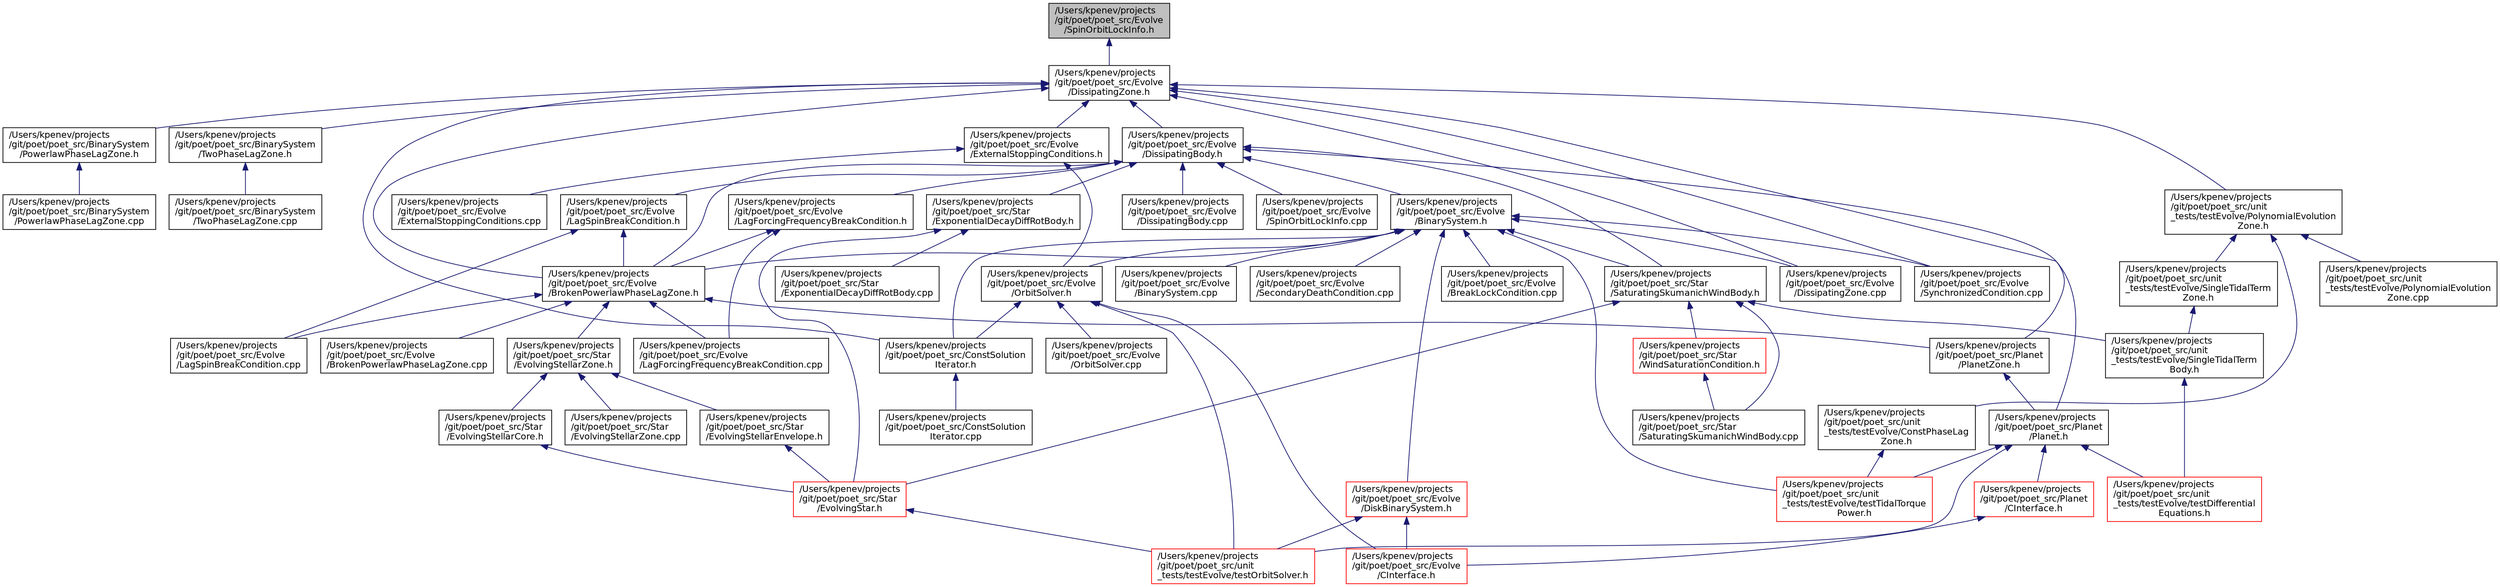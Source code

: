 digraph "/Users/kpenev/projects/git/poet/poet_src/Evolve/SpinOrbitLockInfo.h"
{
 // INTERACTIVE_SVG=YES
  edge [fontname="Helvetica",fontsize="12",labelfontname="Helvetica",labelfontsize="12"];
  node [fontname="Helvetica",fontsize="12",shape=record];
  Node3 [label="/Users/kpenev/projects\l/git/poet/poet_src/Evolve\l/SpinOrbitLockInfo.h",height=0.2,width=0.4,color="black", fillcolor="grey75", style="filled", fontcolor="black"];
  Node3 -> Node4 [dir="back",color="midnightblue",fontsize="12",style="solid",fontname="Helvetica"];
  Node4 [label="/Users/kpenev/projects\l/git/poet/poet_src/Evolve\l/DissipatingZone.h",height=0.2,width=0.4,color="black", fillcolor="white", style="filled",URL="$DissipatingZone_8h.html",tooltip="Declares a class representing one zone of a body dissipative to tidal distortions. "];
  Node4 -> Node5 [dir="back",color="midnightblue",fontsize="12",style="solid",fontname="Helvetica"];
  Node5 [label="/Users/kpenev/projects\l/git/poet/poet_src/BinarySystem\l/PowerlawPhaseLagZone.h",height=0.2,width=0.4,color="black", fillcolor="white", style="filled",URL="$PowerlawPhaseLagZone_8h.html",tooltip="Declares the class that provides the phase lag function to DissipatingZone objects. "];
  Node5 -> Node6 [dir="back",color="midnightblue",fontsize="12",style="solid",fontname="Helvetica"];
  Node6 [label="/Users/kpenev/projects\l/git/poet/poet_src/BinarySystem\l/PowerlawPhaseLagZone.cpp",height=0.2,width=0.4,color="black", fillcolor="white", style="filled",URL="$PowerlawPhaseLagZone_8cpp_source.html"];
  Node4 -> Node7 [dir="back",color="midnightblue",fontsize="12",style="solid",fontname="Helvetica"];
  Node7 [label="/Users/kpenev/projects\l/git/poet/poet_src/BinarySystem\l/TwoPhaseLagZone.h",height=0.2,width=0.4,color="black", fillcolor="white", style="filled",URL="$TwoPhaseLagZone_8h.html",tooltip="Declares the class that provides the phase lag function to DissipatingZone objects. "];
  Node7 -> Node8 [dir="back",color="midnightblue",fontsize="12",style="solid",fontname="Helvetica"];
  Node8 [label="/Users/kpenev/projects\l/git/poet/poet_src/BinarySystem\l/TwoPhaseLagZone.cpp",height=0.2,width=0.4,color="black", fillcolor="white", style="filled",URL="$TwoPhaseLagZone_8cpp_source.html"];
  Node4 -> Node9 [dir="back",color="midnightblue",fontsize="12",style="solid",fontname="Helvetica"];
  Node9 [label="/Users/kpenev/projects\l/git/poet/poet_src/ConstSolution\lIterator.h",height=0.2,width=0.4,color="black", fillcolor="white", style="filled",URL="$ConstSolutionIterator_8h.html",tooltip="Defines the SolutionIterator class. "];
  Node9 -> Node10 [dir="back",color="midnightblue",fontsize="12",style="solid",fontname="Helvetica"];
  Node10 [label="/Users/kpenev/projects\l/git/poet/poet_src/ConstSolution\lIterator.cpp",height=0.2,width=0.4,color="black", fillcolor="white", style="filled",URL="$ConstSolutionIterator_8cpp_source.html"];
  Node4 -> Node11 [dir="back",color="midnightblue",fontsize="12",style="solid",fontname="Helvetica"];
  Node11 [label="/Users/kpenev/projects\l/git/poet/poet_src/Evolve\l/DissipatingBody.h",height=0.2,width=0.4,color="black", fillcolor="white", style="filled",URL="$DissipatingBody_8h.html",tooltip="Declares the DissipatingBody class. "];
  Node11 -> Node12 [dir="back",color="midnightblue",fontsize="12",style="solid",fontname="Helvetica"];
  Node12 [label="/Users/kpenev/projects\l/git/poet/poet_src/Evolve\l/BinarySystem.h",height=0.2,width=0.4,color="black", fillcolor="white", style="filled",URL="$BinarySystem_8h.html",tooltip="Defines the BinarySystem class. "];
  Node12 -> Node9 [dir="back",color="midnightblue",fontsize="12",style="solid",fontname="Helvetica"];
  Node12 -> Node13 [dir="back",color="midnightblue",fontsize="12",style="solid",fontname="Helvetica"];
  Node13 [label="/Users/kpenev/projects\l/git/poet/poet_src/Evolve\l/BinarySystem.cpp",height=0.2,width=0.4,color="black", fillcolor="white", style="filled",URL="$BinarySystem_8cpp.html",tooltip="The definition of some of the methods of the StellarSystem class. "];
  Node12 -> Node14 [dir="back",color="midnightblue",fontsize="12",style="solid",fontname="Helvetica"];
  Node14 [label="/Users/kpenev/projects\l/git/poet/poet_src/Evolve\l/BreakLockCondition.cpp",height=0.2,width=0.4,color="black", fillcolor="white", style="filled",URL="$BreakLockCondition_8cpp_source.html"];
  Node12 -> Node15 [dir="back",color="midnightblue",fontsize="12",style="solid",fontname="Helvetica"];
  Node15 [label="/Users/kpenev/projects\l/git/poet/poet_src/Evolve\l/BrokenPowerlawPhaseLagZone.h",height=0.2,width=0.4,color="black", fillcolor="white", style="filled",URL="$BrokenPowerlawPhaseLagZone_8h.html",tooltip="Declares the class that provides the phase lag function to DissipatingZone objects. "];
  Node15 -> Node16 [dir="back",color="midnightblue",fontsize="12",style="solid",fontname="Helvetica"];
  Node16 [label="/Users/kpenev/projects\l/git/poet/poet_src/Evolve\l/BrokenPowerlawPhaseLagZone.cpp",height=0.2,width=0.4,color="black", fillcolor="white", style="filled",URL="$BrokenPowerlawPhaseLagZone_8cpp_source.html"];
  Node15 -> Node17 [dir="back",color="midnightblue",fontsize="12",style="solid",fontname="Helvetica"];
  Node17 [label="/Users/kpenev/projects\l/git/poet/poet_src/Star\l/EvolvingStellarZone.h",height=0.2,width=0.4,color="black", fillcolor="white", style="filled",URL="$EvolvingStellarZone_8h.html",tooltip="Declares a base class for all stellar zones. "];
  Node17 -> Node18 [dir="back",color="midnightblue",fontsize="12",style="solid",fontname="Helvetica"];
  Node18 [label="/Users/kpenev/projects\l/git/poet/poet_src/Star\l/EvolvingStellarCore.h",height=0.2,width=0.4,color="black", fillcolor="white", style="filled",URL="$EvolvingStellarCore_8h.html",tooltip="Declaration of the class representing stellar cores. "];
  Node18 -> Node19 [dir="back",color="midnightblue",fontsize="12",style="solid",fontname="Helvetica"];
  Node19 [label="/Users/kpenev/projects\l/git/poet/poet_src/Star\l/EvolvingStar.h",height=0.2,width=0.4,color="red", fillcolor="white", style="filled",URL="$EvolvingStar_8h.html",tooltip="Declares the class for stars that user pre-tabulated stellar evolution tracks. "];
  Node19 -> Node30 [dir="back",color="midnightblue",fontsize="12",style="solid",fontname="Helvetica"];
  Node30 [label="/Users/kpenev/projects\l/git/poet/poet_src/unit\l_tests/testEvolve/testOrbitSolver.h",height=0.2,width=0.4,color="red", fillcolor="white", style="filled",URL="$testOrbitSolver_8h.html",tooltip="Declares the test suite that exercises the OrbitSolver class and some other clasess necessary to acco..."];
  Node17 -> Node32 [dir="back",color="midnightblue",fontsize="12",style="solid",fontname="Helvetica"];
  Node32 [label="/Users/kpenev/projects\l/git/poet/poet_src/Star\l/EvolvingStellarEnvelope.h",height=0.2,width=0.4,color="black", fillcolor="white", style="filled",URL="$EvolvingStellarEnvelope_8h.html",tooltip="Declares a class representing convective zones in low mass evolving stars or the whole star for high ..."];
  Node32 -> Node19 [dir="back",color="midnightblue",fontsize="12",style="solid",fontname="Helvetica"];
  Node17 -> Node33 [dir="back",color="midnightblue",fontsize="12",style="solid",fontname="Helvetica"];
  Node33 [label="/Users/kpenev/projects\l/git/poet/poet_src/Star\l/EvolvingStellarZone.cpp",height=0.2,width=0.4,color="black", fillcolor="white", style="filled",URL="$EvolvingStellarZone_8cpp.html",tooltip="Definitions of some of the methods of EvolvingStellarZone. "];
  Node15 -> Node34 [dir="back",color="midnightblue",fontsize="12",style="solid",fontname="Helvetica"];
  Node34 [label="/Users/kpenev/projects\l/git/poet/poet_src/Planet\l/PlanetZone.h",height=0.2,width=0.4,color="black", fillcolor="white", style="filled",URL="$PlanetZone_8h.html",tooltip="Declares a class for the single zone of LockedPlanet objects. "];
  Node34 -> Node35 [dir="back",color="midnightblue",fontsize="12",style="solid",fontname="Helvetica"];
  Node35 [label="/Users/kpenev/projects\l/git/poet/poet_src/Planet\l/Planet.h",height=0.2,width=0.4,color="black", fillcolor="white", style="filled",URL="$Planet_8h.html",tooltip="Declares a class for planets that are always locked to the orbit. "];
  Node35 -> Node36 [dir="back",color="midnightblue",fontsize="12",style="solid",fontname="Helvetica"];
  Node36 [label="/Users/kpenev/projects\l/git/poet/poet_src/Planet\l/CInterface.h",height=0.2,width=0.4,color="red", fillcolor="white", style="filled",URL="$Planet_2CInterface_8h.html",tooltip="Declare C-style functions for working with LockedPlanet instances. "];
  Node36 -> Node21 [dir="back",color="midnightblue",fontsize="12",style="solid",fontname="Helvetica"];
  Node21 [label="/Users/kpenev/projects\l/git/poet/poet_src/Evolve\l/CInterface.h",height=0.2,width=0.4,color="red", fillcolor="white", style="filled",URL="$Evolve_2CInterface_8h.html",tooltip="Declare C-style functions for accessing the functionality of the Evolve library. "];
  Node35 -> Node27 [dir="back",color="midnightblue",fontsize="12",style="solid",fontname="Helvetica"];
  Node27 [label="/Users/kpenev/projects\l/git/poet/poet_src/unit\l_tests/testEvolve/testDifferential\lEquations.h",height=0.2,width=0.4,color="red", fillcolor="white", style="filled",URL="$testDifferentialEquations_8h.html",tooltip="Unit tests that check the differential equations for eccentricity and semimajor against analytic expr..."];
  Node35 -> Node30 [dir="back",color="midnightblue",fontsize="12",style="solid",fontname="Helvetica"];
  Node35 -> Node37 [dir="back",color="midnightblue",fontsize="12",style="solid",fontname="Helvetica"];
  Node37 [label="/Users/kpenev/projects\l/git/poet/poet_src/unit\l_tests/testEvolve/testTidalTorque\lPower.h",height=0.2,width=0.4,color="red", fillcolor="white", style="filled",URL="$testTidalTorquePower_8h.html",tooltip="Declare a unit tests class that check the calculations of tidal torque and power. ..."];
  Node15 -> Node39 [dir="back",color="midnightblue",fontsize="12",style="solid",fontname="Helvetica"];
  Node39 [label="/Users/kpenev/projects\l/git/poet/poet_src/Evolve\l/LagForcingFrequencyBreakCondition.cpp",height=0.2,width=0.4,color="black", fillcolor="white", style="filled",URL="$LagForcingFrequencyBreakCondition_8cpp.html",tooltip="Definitions of some of the methods of the LagForcingFrequencyBreakCondition class. "];
  Node15 -> Node40 [dir="back",color="midnightblue",fontsize="12",style="solid",fontname="Helvetica"];
  Node40 [label="/Users/kpenev/projects\l/git/poet/poet_src/Evolve\l/LagSpinBreakCondition.cpp",height=0.2,width=0.4,color="black", fillcolor="white", style="filled",URL="$LagSpinBreakCondition_8cpp_source.html"];
  Node12 -> Node41 [dir="back",color="midnightblue",fontsize="12",style="solid",fontname="Helvetica"];
  Node41 [label="/Users/kpenev/projects\l/git/poet/poet_src/Evolve\l/DiskBinarySystem.h",height=0.2,width=0.4,color="red", fillcolor="white", style="filled",URL="$DiskBinarySystem_8h.html",tooltip="Declares a class of binary systems which start with a disk-locked star which is then released and at ..."];
  Node41 -> Node21 [dir="back",color="midnightblue",fontsize="12",style="solid",fontname="Helvetica"];
  Node41 -> Node30 [dir="back",color="midnightblue",fontsize="12",style="solid",fontname="Helvetica"];
  Node12 -> Node43 [dir="back",color="midnightblue",fontsize="12",style="solid",fontname="Helvetica"];
  Node43 [label="/Users/kpenev/projects\l/git/poet/poet_src/Evolve\l/OrbitSolver.h",height=0.2,width=0.4,color="black", fillcolor="white", style="filled",URL="$OrbitSolver_8h.html",tooltip="Defines the OrbitSolver class, the various stopping conditions and a number of other classes used whi..."];
  Node43 -> Node9 [dir="back",color="midnightblue",fontsize="12",style="solid",fontname="Helvetica"];
  Node43 -> Node21 [dir="back",color="midnightblue",fontsize="12",style="solid",fontname="Helvetica"];
  Node43 -> Node44 [dir="back",color="midnightblue",fontsize="12",style="solid",fontname="Helvetica"];
  Node44 [label="/Users/kpenev/projects\l/git/poet/poet_src/Evolve\l/OrbitSolver.cpp",height=0.2,width=0.4,color="black", fillcolor="white", style="filled",URL="$OrbitSolver_8cpp.html",tooltip="Implements some of the members of the OrbitSolver class, the various stopping conditions and a number..."];
  Node43 -> Node30 [dir="back",color="midnightblue",fontsize="12",style="solid",fontname="Helvetica"];
  Node12 -> Node45 [dir="back",color="midnightblue",fontsize="12",style="solid",fontname="Helvetica"];
  Node45 [label="/Users/kpenev/projects\l/git/poet/poet_src/Star\l/SaturatingSkumanichWindBody.h",height=0.2,width=0.4,color="black", fillcolor="white", style="filled",URL="$SaturatingSkumanichWindBody_8h.html",tooltip="Decrales a body subject to angular momentum loss . "];
  Node45 -> Node19 [dir="back",color="midnightblue",fontsize="12",style="solid",fontname="Helvetica"];
  Node45 -> Node46 [dir="back",color="midnightblue",fontsize="12",style="solid",fontname="Helvetica"];
  Node46 [label="/Users/kpenev/projects\l/git/poet/poet_src/Star\l/SaturatingSkumanichWindBody.cpp",height=0.2,width=0.4,color="black", fillcolor="white", style="filled",URL="$SaturatingSkumanichWindBody_8cpp.html",tooltip="Definitions of some of the methods of StaturatingSkumanichWindBody. "];
  Node45 -> Node47 [dir="back",color="midnightblue",fontsize="12",style="solid",fontname="Helvetica"];
  Node47 [label="/Users/kpenev/projects\l/git/poet/poet_src/Star\l/WindSaturationCondition.h",height=0.2,width=0.4,color="red", fillcolor="white", style="filled",URL="$WindSaturationCondition_8h.html",tooltip="Declaration of a stopping condition monitoring for the surface spin of a star crossing the wind satur..."];
  Node47 -> Node46 [dir="back",color="midnightblue",fontsize="12",style="solid",fontname="Helvetica"];
  Node45 -> Node49 [dir="back",color="midnightblue",fontsize="12",style="solid",fontname="Helvetica"];
  Node49 [label="/Users/kpenev/projects\l/git/poet/poet_src/unit\l_tests/testEvolve/SingleTidalTerm\lBody.h",height=0.2,width=0.4,color="black", fillcolor="white", style="filled",URL="$SingleTidalTermBody_8h.html",tooltip="Declare a dissipative body class with a single SingleTidalTermZone. "];
  Node49 -> Node27 [dir="back",color="midnightblue",fontsize="12",style="solid",fontname="Helvetica"];
  Node12 -> Node50 [dir="back",color="midnightblue",fontsize="12",style="solid",fontname="Helvetica"];
  Node50 [label="/Users/kpenev/projects\l/git/poet/poet_src/Evolve\l/DissipatingZone.cpp",height=0.2,width=0.4,color="black", fillcolor="white", style="filled",URL="$DissipatingZone_8cpp_source.html"];
  Node12 -> Node51 [dir="back",color="midnightblue",fontsize="12",style="solid",fontname="Helvetica"];
  Node51 [label="/Users/kpenev/projects\l/git/poet/poet_src/Evolve\l/SecondaryDeathCondition.cpp",height=0.2,width=0.4,color="black", fillcolor="white", style="filled",URL="$SecondaryDeathCondition_8cpp_source.html"];
  Node12 -> Node52 [dir="back",color="midnightblue",fontsize="12",style="solid",fontname="Helvetica"];
  Node52 [label="/Users/kpenev/projects\l/git/poet/poet_src/Evolve\l/SynchronizedCondition.cpp",height=0.2,width=0.4,color="black", fillcolor="white", style="filled",URL="$SynchronizedCondition_8cpp_source.html"];
  Node12 -> Node37 [dir="back",color="midnightblue",fontsize="12",style="solid",fontname="Helvetica"];
  Node11 -> Node15 [dir="back",color="midnightblue",fontsize="12",style="solid",fontname="Helvetica"];
  Node11 -> Node53 [dir="back",color="midnightblue",fontsize="12",style="solid",fontname="Helvetica"];
  Node53 [label="/Users/kpenev/projects\l/git/poet/poet_src/Evolve\l/LagForcingFrequencyBreakCondition.h",height=0.2,width=0.4,color="black", fillcolor="white", style="filled",URL="$LagForcingFrequencyBreakCondition_8h.html",tooltip="Declares a stopping condition satisfied when a forcing frequency reaches a critical value..."];
  Node53 -> Node15 [dir="back",color="midnightblue",fontsize="12",style="solid",fontname="Helvetica"];
  Node53 -> Node39 [dir="back",color="midnightblue",fontsize="12",style="solid",fontname="Helvetica"];
  Node11 -> Node54 [dir="back",color="midnightblue",fontsize="12",style="solid",fontname="Helvetica"];
  Node54 [label="/Users/kpenev/projects\l/git/poet/poet_src/Evolve\l/LagSpinBreakCondition.h",height=0.2,width=0.4,color="black", fillcolor="white", style="filled",URL="$LagSpinBreakCondition_8h.html",tooltip="Declares a stopping condition monitoring for critical spin frequencies. "];
  Node54 -> Node15 [dir="back",color="midnightblue",fontsize="12",style="solid",fontname="Helvetica"];
  Node54 -> Node40 [dir="back",color="midnightblue",fontsize="12",style="solid",fontname="Helvetica"];
  Node11 -> Node45 [dir="back",color="midnightblue",fontsize="12",style="solid",fontname="Helvetica"];
  Node11 -> Node55 [dir="back",color="midnightblue",fontsize="12",style="solid",fontname="Helvetica"];
  Node55 [label="/Users/kpenev/projects\l/git/poet/poet_src/Star\l/ExponentialDecayDiffRotBody.h",height=0.2,width=0.4,color="black", fillcolor="white", style="filled",URL="$ExponentialDecayDiffRotBody_8h.html",tooltip="Declares a DissipatingBody with exponentially decaying differential rotation coupling. "];
  Node55 -> Node19 [dir="back",color="midnightblue",fontsize="12",style="solid",fontname="Helvetica"];
  Node55 -> Node56 [dir="back",color="midnightblue",fontsize="12",style="solid",fontname="Helvetica"];
  Node56 [label="/Users/kpenev/projects\l/git/poet/poet_src/Star\l/ExponentialDecayDiffRotBody.cpp",height=0.2,width=0.4,color="black", fillcolor="white", style="filled",URL="$ExponentialDecayDiffRotBody_8cpp.html",tooltip="Definitions of some of the methods of ExponentialDecayDiffRotBody. "];
  Node11 -> Node35 [dir="back",color="midnightblue",fontsize="12",style="solid",fontname="Helvetica"];
  Node11 -> Node57 [dir="back",color="midnightblue",fontsize="12",style="solid",fontname="Helvetica"];
  Node57 [label="/Users/kpenev/projects\l/git/poet/poet_src/Evolve\l/DissipatingBody.cpp",height=0.2,width=0.4,color="black", fillcolor="white", style="filled",URL="$DissipatingBody_8cpp_source.html"];
  Node11 -> Node58 [dir="back",color="midnightblue",fontsize="12",style="solid",fontname="Helvetica"];
  Node58 [label="/Users/kpenev/projects\l/git/poet/poet_src/Evolve\l/SpinOrbitLockInfo.cpp",height=0.2,width=0.4,color="black", fillcolor="white", style="filled",URL="$SpinOrbitLockInfo_8cpp_source.html"];
  Node4 -> Node15 [dir="back",color="midnightblue",fontsize="12",style="solid",fontname="Helvetica"];
  Node4 -> Node59 [dir="back",color="midnightblue",fontsize="12",style="solid",fontname="Helvetica"];
  Node59 [label="/Users/kpenev/projects\l/git/poet/poet_src/Evolve\l/ExternalStoppingConditions.h",height=0.2,width=0.4,color="black", fillcolor="white", style="filled",URL="$ExternalStoppingConditions_8h.html",tooltip="Users can define any stopping condition they wish the evolution to search for in this file..."];
  Node59 -> Node43 [dir="back",color="midnightblue",fontsize="12",style="solid",fontname="Helvetica"];
  Node59 -> Node60 [dir="back",color="midnightblue",fontsize="12",style="solid",fontname="Helvetica"];
  Node60 [label="/Users/kpenev/projects\l/git/poet/poet_src/Evolve\l/ExternalStoppingConditions.cpp",height=0.2,width=0.4,color="black", fillcolor="white", style="filled",URL="$ExternalStoppingConditions_8cpp_source.html"];
  Node4 -> Node34 [dir="back",color="midnightblue",fontsize="12",style="solid",fontname="Helvetica"];
  Node4 -> Node50 [dir="back",color="midnightblue",fontsize="12",style="solid",fontname="Helvetica"];
  Node4 -> Node52 [dir="back",color="midnightblue",fontsize="12",style="solid",fontname="Helvetica"];
  Node4 -> Node61 [dir="back",color="midnightblue",fontsize="12",style="solid",fontname="Helvetica"];
  Node61 [label="/Users/kpenev/projects\l/git/poet/poet_src/unit\l_tests/testEvolve/PolynomialEvolution\lZone.h",height=0.2,width=0.4,color="black", fillcolor="white", style="filled",URL="$PolynomialEvolutionZone_8h.html",tooltip="Declare a dissipative zone class where the mass and radius evolution are given by a polynomial..."];
  Node61 -> Node62 [dir="back",color="midnightblue",fontsize="12",style="solid",fontname="Helvetica"];
  Node62 [label="/Users/kpenev/projects\l/git/poet/poet_src/unit\l_tests/testEvolve/ConstPhaseLag\lZone.h",height=0.2,width=0.4,color="black", fillcolor="white", style="filled",URL="$ConstPhaseLagZone_8h.html",tooltip="Declare a dissipative zone class with polynomial evolution with a constant phase lag. "];
  Node62 -> Node37 [dir="back",color="midnightblue",fontsize="12",style="solid",fontname="Helvetica"];
  Node61 -> Node63 [dir="back",color="midnightblue",fontsize="12",style="solid",fontname="Helvetica"];
  Node63 [label="/Users/kpenev/projects\l/git/poet/poet_src/unit\l_tests/testEvolve/PolynomialEvolution\lZone.cpp",height=0.2,width=0.4,color="black", fillcolor="white", style="filled",URL="$PolynomialEvolutionZone_8cpp.html",tooltip="Define the non-inlnine methods of PolynomialEvolutionZone. "];
  Node61 -> Node64 [dir="back",color="midnightblue",fontsize="12",style="solid",fontname="Helvetica"];
  Node64 [label="/Users/kpenev/projects\l/git/poet/poet_src/unit\l_tests/testEvolve/SingleTidalTerm\lZone.h",height=0.2,width=0.4,color="black", fillcolor="white", style="filled",URL="$SingleTidalTermZone_8h.html",tooltip="Declare a dissipative zone class with polynomial evolution with only a single tidel term having non-z..."];
  Node64 -> Node49 [dir="back",color="midnightblue",fontsize="12",style="solid",fontname="Helvetica"];
}

